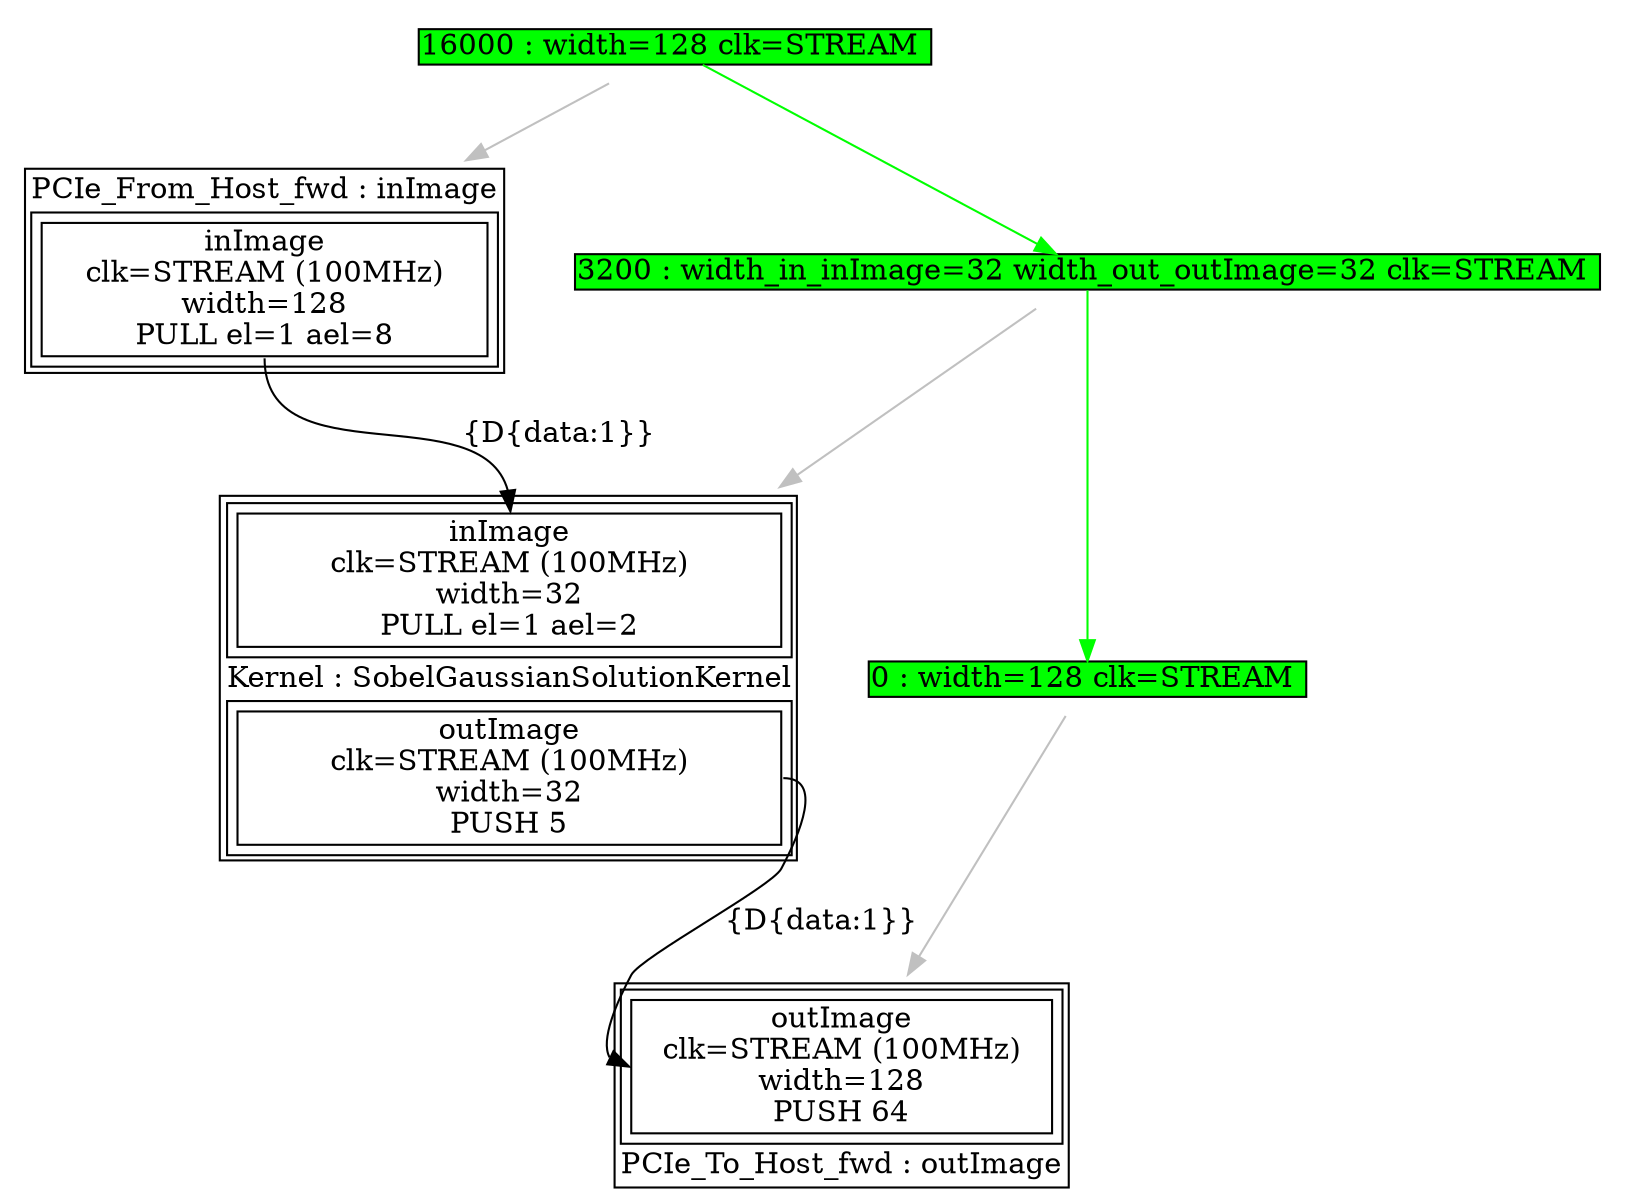 digraph manager_compiler_graph {
SobelGaussianSolutionKernel[shape=plaintext, label=<<TABLE  BORDER="1" CELLPADDING="1" CELLSPACING="1"><TR><TD BGCOLOR="white" BORDER="0" PORT="inputs" ROWSPAN="1" COLSPAN="1"><TABLE  BORDER="1" CELLPADDING="1" CELLSPACING="4"><TR><TD BGCOLOR="white" BORDER="1" PORT="inImage" ROWSPAN="1" COLSPAN="1">inImage<BR/>clk=STREAM (100MHz)<BR/>width=32<BR/>PULL el=1 ael=2</TD></TR></TABLE></TD></TR><TR><TD BGCOLOR="white" BORDER="0" PORT="node_info" ROWSPAN="1" COLSPAN="1">Kernel : SobelGaussianSolutionKernel</TD></TR><TR><TD BGCOLOR="white" BORDER="0" PORT="outputs" ROWSPAN="1" COLSPAN="1"><TABLE  BORDER="1" CELLPADDING="1" CELLSPACING="4"><TR><TD BGCOLOR="white" BORDER="1" PORT="outImage" ROWSPAN="1" COLSPAN="1">outImage<BR/>clk=STREAM (100MHz)<BR/>width=32<BR/>PUSH 5</TD></TR></TABLE></TD></TR></TABLE>>];
SobelGaussianSolutionKernel_assign -> outImage_assign[color=green headport="assignment_2" tailport="assignment_6"];
SobelGaussianSolutionKernel_assign[shape=plaintext, label=<<TABLE  BORDER="0" CELLPADDING="0" CELLSPACING="0"><TR><TD BGCOLOR="green" BORDER="1" PORT="assignment_6" ROWSPAN="1" COLSPAN="1">3200 : width_in_inImage=32 width_out_outImage=32 clk=STREAM </TD></TR></TABLE>>];
SobelGaussianSolutionKernel_assign -> SobelGaussianSolutionKernel[color=gray];
inImage[shape=plaintext, label=<<TABLE  BORDER="1" CELLPADDING="1" CELLSPACING="1"><TR><TD BGCOLOR="white" BORDER="0" PORT="node_info" ROWSPAN="1" COLSPAN="1">PCIe_From_Host_fwd : inImage</TD></TR><TR><TD BGCOLOR="white" BORDER="0" PORT="outputs" ROWSPAN="1" COLSPAN="1"><TABLE  BORDER="1" CELLPADDING="1" CELLSPACING="4"><TR><TD BGCOLOR="white" BORDER="1" PORT="inImage" ROWSPAN="1" COLSPAN="1">inImage<BR/>clk=STREAM (100MHz)<BR/>width=128<BR/>PULL el=1 ael=8</TD></TR></TABLE></TD></TR></TABLE>>];
inImage_assign -> SobelGaussianSolutionKernel_assign[color=green headport="assignment_6" tailport="assignment_9"];
inImage_assign[shape=plaintext, label=<<TABLE  BORDER="0" CELLPADDING="0" CELLSPACING="0"><TR><TD BGCOLOR="green" BORDER="1" PORT="assignment_9" ROWSPAN="1" COLSPAN="1">16000 : width=128 clk=STREAM </TD></TR></TABLE>>];
inImage_assign -> inImage[color=gray];
outImage[shape=plaintext, label=<<TABLE  BORDER="1" CELLPADDING="1" CELLSPACING="1"><TR><TD BGCOLOR="white" BORDER="0" PORT="inputs" ROWSPAN="1" COLSPAN="1"><TABLE  BORDER="1" CELLPADDING="1" CELLSPACING="4"><TR><TD BGCOLOR="white" BORDER="1" PORT="outImage" ROWSPAN="1" COLSPAN="1">outImage<BR/>clk=STREAM (100MHz)<BR/>width=128<BR/>PUSH 64</TD></TR></TABLE></TD></TR><TR><TD BGCOLOR="white" BORDER="0" PORT="node_info" ROWSPAN="1" COLSPAN="1">PCIe_To_Host_fwd : outImage</TD></TR></TABLE>>];
outImage_assign[shape=plaintext, label=<<TABLE  BORDER="0" CELLPADDING="0" CELLSPACING="0"><TR><TD BGCOLOR="green" BORDER="1" PORT="assignment_2" ROWSPAN="1" COLSPAN="1">0 : width=128 clk=STREAM </TD></TR></TABLE>>];
outImage_assign -> outImage[color=gray];
inImage -> SobelGaussianSolutionKernel [headport="inImage" tailport="inImage" label="{D{data:1}}"]
SobelGaussianSolutionKernel -> outImage [headport="outImage" tailport="outImage" label="{D{data:1}}"]
}
